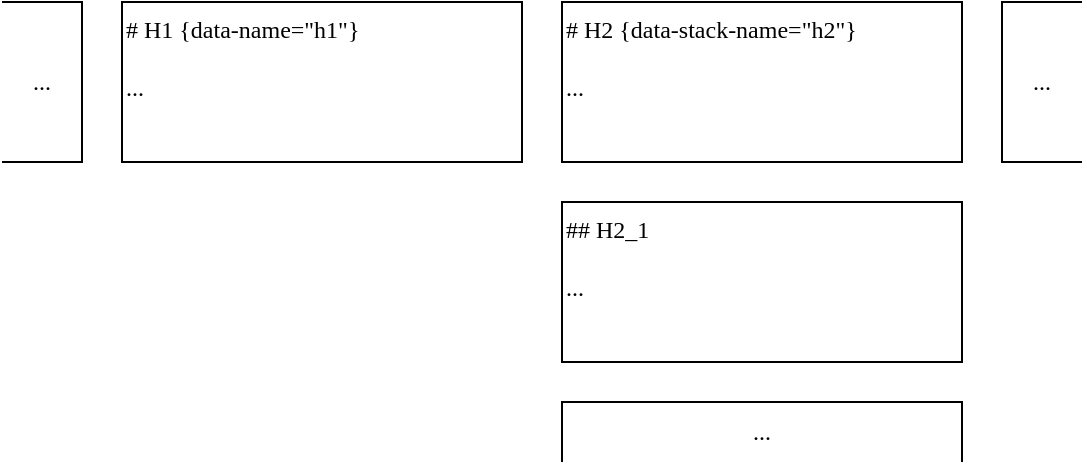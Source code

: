 <mxfile version="22.0.3" type="device">
  <diagram name="Page-1" id="f2r3Cgs7-6eoHY3Tkk6_">
    <mxGraphModel dx="573" dy="362" grid="1" gridSize="10" guides="0" tooltips="1" connect="1" arrows="1" fold="1" page="1" pageScale="1" pageWidth="850" pageHeight="1100" math="0" shadow="0">
      <root>
        <mxCell id="0" />
        <mxCell id="1" parent="0" />
        <mxCell id="Oe-OhVq1whxeQMi8T1lY-1" value="&lt;font style=&quot;font-size: 12px;&quot;&gt;# H1 {data-name=&quot;h1&quot;}&lt;br&gt;&lt;br&gt;...&lt;br&gt;&lt;/font&gt;" style="rounded=0;whiteSpace=wrap;html=1;align=left;verticalAlign=top;fontSize=10;fontFamily=mono;" parent="1" vertex="1">
          <mxGeometry x="160" y="80" width="200" height="80" as="geometry" />
        </mxCell>
        <mxCell id="Oe-OhVq1whxeQMi8T1lY-8" value="&lt;font style=&quot;font-size: 12px;&quot;&gt;# H2 {data-stack-name=&quot;h2&quot;}&lt;br&gt;&lt;br&gt;...&lt;br&gt;&lt;/font&gt;" style="rounded=0;whiteSpace=wrap;html=1;align=left;verticalAlign=top;fontSize=10;fontFamily=mono;" parent="1" vertex="1">
          <mxGeometry x="380" y="80" width="200" height="80" as="geometry" />
        </mxCell>
        <mxCell id="Oe-OhVq1whxeQMi8T1lY-10" value="&lt;font style=&quot;font-size: 12px;&quot;&gt;## H2_1&lt;br&gt;&lt;br&gt;...&lt;br&gt;&lt;/font&gt;" style="rounded=0;whiteSpace=wrap;html=1;align=left;verticalAlign=top;fontSize=10;fontFamily=mono;" parent="1" vertex="1">
          <mxGeometry x="380" y="180" width="200" height="80" as="geometry" />
        </mxCell>
        <mxCell id="Oe-OhVq1whxeQMi8T1lY-11" value="&lt;font style=&quot;font-size: 12px;&quot;&gt;...&lt;br&gt;&lt;/font&gt;" style="rounded=0;whiteSpace=wrap;html=1;align=center;verticalAlign=middle;fontSize=10;fontFamily=mono;strokeColor=none;" parent="1" vertex="1">
          <mxGeometry x="600" y="80" width="40" height="80" as="geometry" />
        </mxCell>
        <mxCell id="Oe-OhVq1whxeQMi8T1lY-12" value="&lt;font style=&quot;font-size: 12px;&quot;&gt;...&lt;br&gt;&lt;/font&gt;" style="rounded=0;whiteSpace=wrap;html=1;align=center;verticalAlign=middle;fontSize=10;fontFamily=mono;strokeColor=none;" parent="1" vertex="1">
          <mxGeometry x="100" y="80" width="40" height="80" as="geometry" />
        </mxCell>
        <mxCell id="Oe-OhVq1whxeQMi8T1lY-13" value="" style="endArrow=none;html=1;rounded=0;" parent="1" edge="1">
          <mxGeometry width="50" height="50" relative="1" as="geometry">
            <mxPoint x="100" y="80" as="sourcePoint" />
            <mxPoint x="100" y="160" as="targetPoint" />
            <Array as="points">
              <mxPoint x="140" y="80" />
              <mxPoint x="140" y="160" />
            </Array>
          </mxGeometry>
        </mxCell>
        <mxCell id="Oe-OhVq1whxeQMi8T1lY-14" value="" style="endArrow=none;html=1;rounded=0;" parent="1" edge="1">
          <mxGeometry width="50" height="50" relative="1" as="geometry">
            <mxPoint x="640" y="80" as="sourcePoint" />
            <mxPoint x="640" y="160" as="targetPoint" />
            <Array as="points">
              <mxPoint x="600" y="80" />
              <mxPoint x="600" y="160" />
            </Array>
          </mxGeometry>
        </mxCell>
        <mxCell id="M8bmoTR2KJSBMtuMRsnC-1" value="&lt;font style=&quot;font-size: 12px;&quot;&gt;...&lt;br&gt;&lt;/font&gt;" style="rounded=0;whiteSpace=wrap;html=1;align=center;verticalAlign=middle;fontSize=10;fontFamily=mono;strokeColor=none;" vertex="1" parent="1">
          <mxGeometry x="380" y="280" width="200" height="30" as="geometry" />
        </mxCell>
        <mxCell id="M8bmoTR2KJSBMtuMRsnC-2" value="" style="endArrow=none;html=1;rounded=0;" edge="1" parent="1">
          <mxGeometry width="50" height="50" relative="1" as="geometry">
            <mxPoint x="580" y="310" as="sourcePoint" />
            <mxPoint x="380" y="310" as="targetPoint" />
            <Array as="points">
              <mxPoint x="580" y="280" />
              <mxPoint x="380" y="280" />
            </Array>
          </mxGeometry>
        </mxCell>
      </root>
    </mxGraphModel>
  </diagram>
</mxfile>
